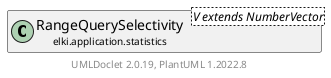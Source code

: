 @startuml
    remove .*\.(Instance|Par|Parameterizer|Factory)$
    set namespaceSeparator none
    hide empty fields
    hide empty methods

    class "<size:14>RangeQuerySelectivity.Par\n<size:10>elki.application.statistics" as elki.application.statistics.RangeQuerySelectivity.Par<V extends NumberVector> {
        {static} +RADIUS_ID: OptionID
        {static} +SAMPLING_ID: OptionID
        {static} +SEED_ID: OptionID
        #radius: double
        #sampling: double
        #random: RandomFactory
        +configure(Parameterization): void
        +make(): RangeQuerySelectivity<V extends NumberVector>
    }

    abstract class "<size:14>AbstractDistanceBasedApplication.Par\n<size:10>elki.application" as elki.application.AbstractDistanceBasedApplication.Par<V extends NumberVector>
    class "<size:14>RangeQuerySelectivity\n<size:10>elki.application.statistics" as elki.application.statistics.RangeQuerySelectivity<V extends NumberVector> [[RangeQuerySelectivity.html]]

    elki.application.AbstractDistanceBasedApplication.Par <|-- elki.application.statistics.RangeQuerySelectivity.Par
    elki.application.statistics.RangeQuerySelectivity +-- elki.application.statistics.RangeQuerySelectivity.Par

    center footer UMLDoclet 2.0.19, PlantUML 1.2022.8
@enduml
